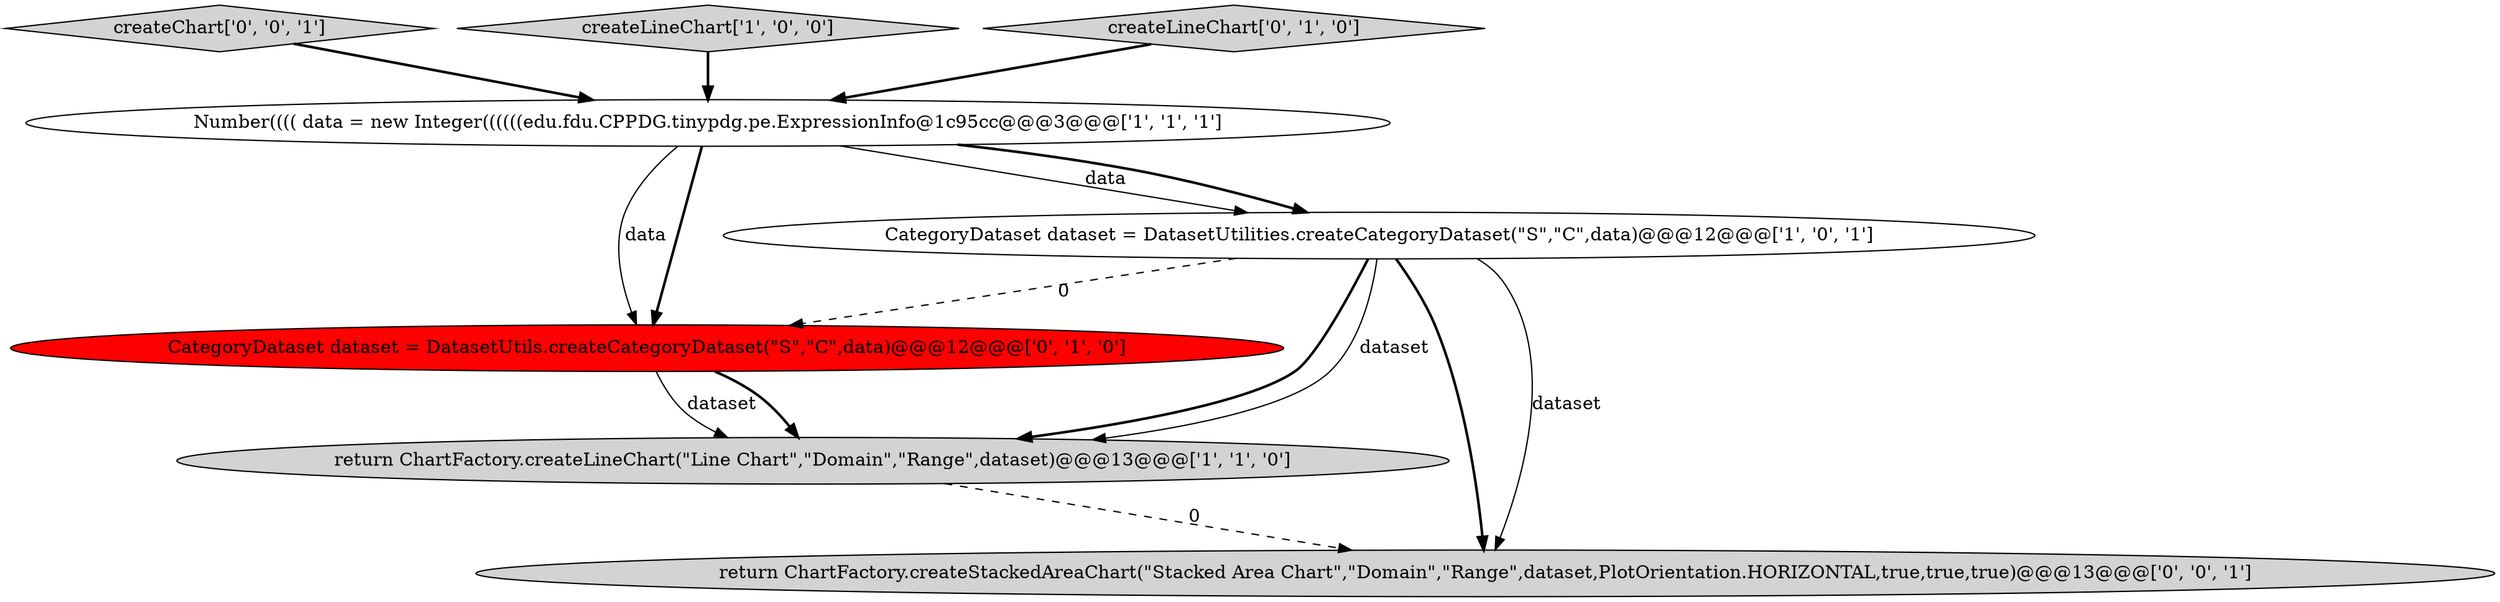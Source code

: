 digraph {
6 [style = filled, label = "createChart['0', '0', '1']", fillcolor = lightgray, shape = diamond image = "AAA0AAABBB3BBB"];
7 [style = filled, label = "return ChartFactory.createStackedAreaChart(\"Stacked Area Chart\",\"Domain\",\"Range\",dataset,PlotOrientation.HORIZONTAL,true,true,true)@@@13@@@['0', '0', '1']", fillcolor = lightgray, shape = ellipse image = "AAA0AAABBB3BBB"];
5 [style = filled, label = "CategoryDataset dataset = DatasetUtils.createCategoryDataset(\"S\",\"C\",data)@@@12@@@['0', '1', '0']", fillcolor = red, shape = ellipse image = "AAA1AAABBB2BBB"];
3 [style = filled, label = "createLineChart['1', '0', '0']", fillcolor = lightgray, shape = diamond image = "AAA0AAABBB1BBB"];
2 [style = filled, label = "CategoryDataset dataset = DatasetUtilities.createCategoryDataset(\"S\",\"C\",data)@@@12@@@['1', '0', '1']", fillcolor = white, shape = ellipse image = "AAA0AAABBB1BBB"];
0 [style = filled, label = "return ChartFactory.createLineChart(\"Line Chart\",\"Domain\",\"Range\",dataset)@@@13@@@['1', '1', '0']", fillcolor = lightgray, shape = ellipse image = "AAA0AAABBB1BBB"];
1 [style = filled, label = "Number(((( data = new Integer((((((edu.fdu.CPPDG.tinypdg.pe.ExpressionInfo@1c95cc@@@3@@@['1', '1', '1']", fillcolor = white, shape = ellipse image = "AAA0AAABBB1BBB"];
4 [style = filled, label = "createLineChart['0', '1', '0']", fillcolor = lightgray, shape = diamond image = "AAA0AAABBB2BBB"];
1->5 [style = bold, label=""];
1->2 [style = solid, label="data"];
1->5 [style = solid, label="data"];
6->1 [style = bold, label=""];
2->5 [style = dashed, label="0"];
2->7 [style = solid, label="dataset"];
1->2 [style = bold, label=""];
2->0 [style = bold, label=""];
4->1 [style = bold, label=""];
5->0 [style = solid, label="dataset"];
2->7 [style = bold, label=""];
3->1 [style = bold, label=""];
5->0 [style = bold, label=""];
0->7 [style = dashed, label="0"];
2->0 [style = solid, label="dataset"];
}
